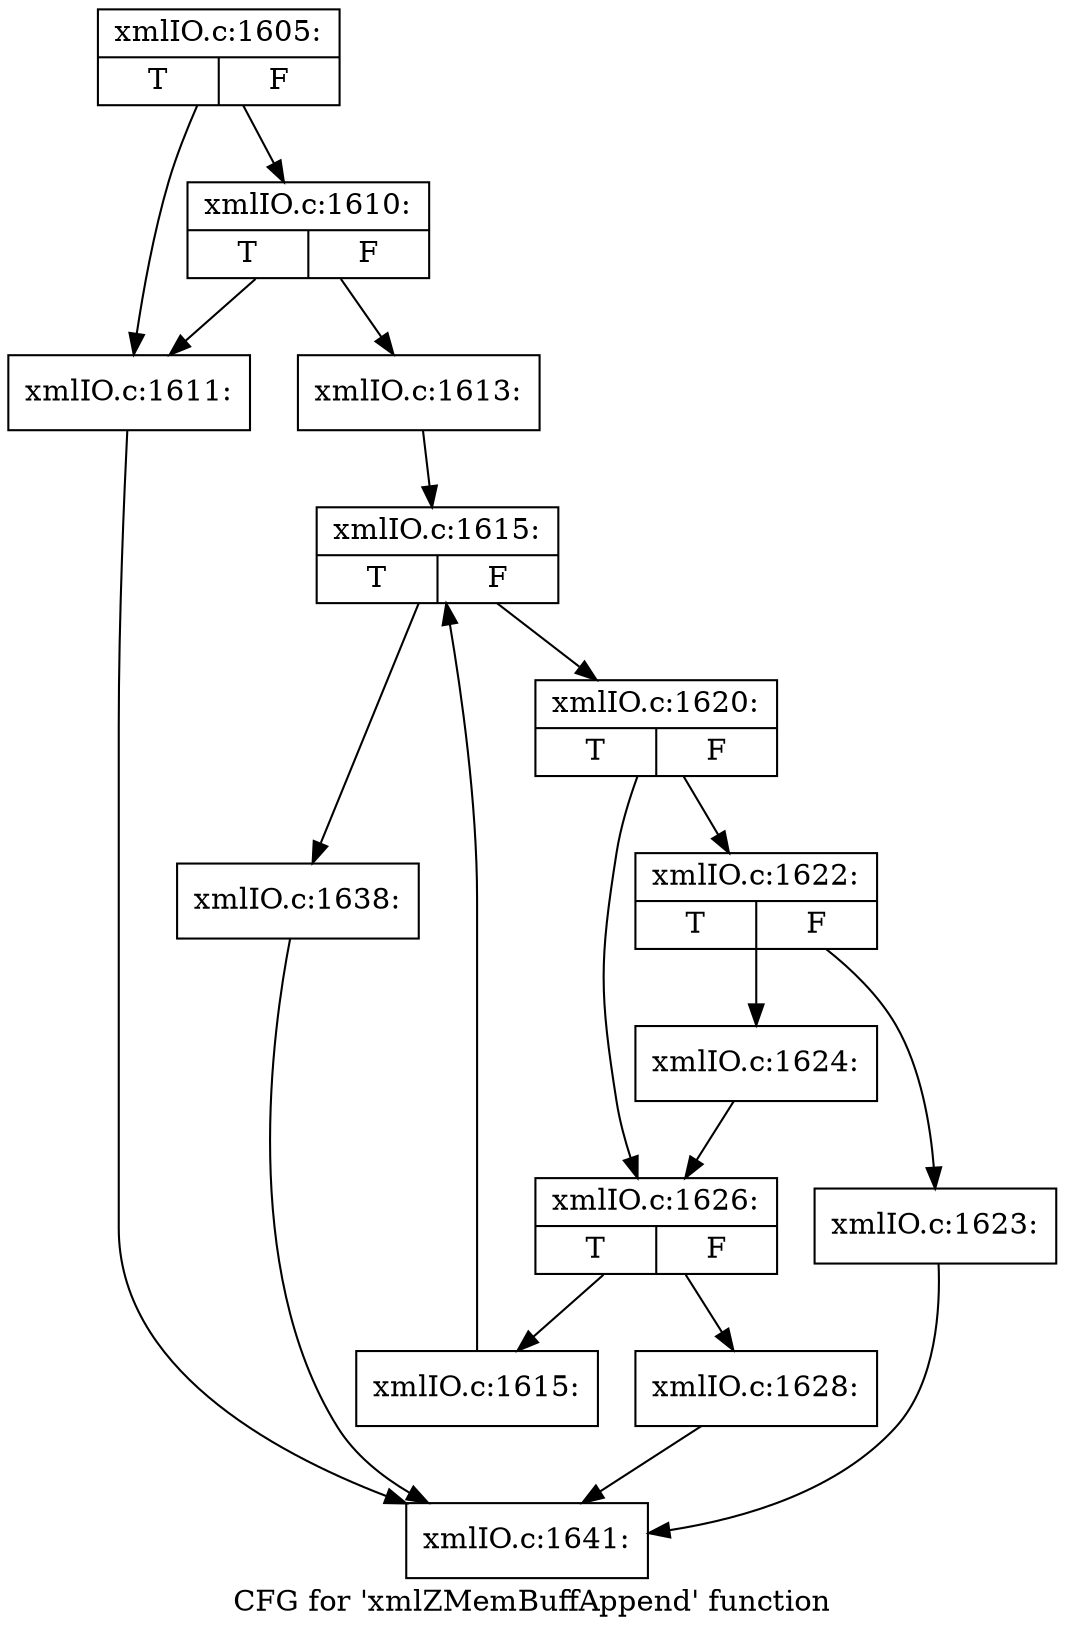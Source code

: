 digraph "CFG for 'xmlZMemBuffAppend' function" {
	label="CFG for 'xmlZMemBuffAppend' function";

	Node0x55ed348820c0 [shape=record,label="{xmlIO.c:1605:|{<s0>T|<s1>F}}"];
	Node0x55ed348820c0 -> Node0x55ed34887330;
	Node0x55ed348820c0 -> Node0x55ed348873d0;
	Node0x55ed348873d0 [shape=record,label="{xmlIO.c:1610:|{<s0>T|<s1>F}}"];
	Node0x55ed348873d0 -> Node0x55ed34887330;
	Node0x55ed348873d0 -> Node0x55ed34887380;
	Node0x55ed34887330 [shape=record,label="{xmlIO.c:1611:}"];
	Node0x55ed34887330 -> Node0x55ed34882110;
	Node0x55ed34887380 [shape=record,label="{xmlIO.c:1613:}"];
	Node0x55ed34887380 -> Node0x55ed34887ff0;
	Node0x55ed34887ff0 [shape=record,label="{xmlIO.c:1615:|{<s0>T|<s1>F}}"];
	Node0x55ed34887ff0 -> Node0x55ed34888570;
	Node0x55ed34887ff0 -> Node0x55ed348881d0;
	Node0x55ed34888570 [shape=record,label="{xmlIO.c:1620:|{<s0>T|<s1>F}}"];
	Node0x55ed34888570 -> Node0x55ed34888b30;
	Node0x55ed34888570 -> Node0x55ed34888b80;
	Node0x55ed34888b30 [shape=record,label="{xmlIO.c:1622:|{<s0>T|<s1>F}}"];
	Node0x55ed34888b30 -> Node0x55ed34889200;
	Node0x55ed34888b30 -> Node0x55ed34889250;
	Node0x55ed34889200 [shape=record,label="{xmlIO.c:1623:}"];
	Node0x55ed34889200 -> Node0x55ed34882110;
	Node0x55ed34889250 [shape=record,label="{xmlIO.c:1624:}"];
	Node0x55ed34889250 -> Node0x55ed34888b80;
	Node0x55ed34888b80 [shape=record,label="{xmlIO.c:1626:|{<s0>T|<s1>F}}"];
	Node0x55ed34888b80 -> Node0x55ed3473c390;
	Node0x55ed34888b80 -> Node0x55ed3473c3e0;
	Node0x55ed3473c390 [shape=record,label="{xmlIO.c:1628:}"];
	Node0x55ed3473c390 -> Node0x55ed34882110;
	Node0x55ed3473c3e0 [shape=record,label="{xmlIO.c:1615:}"];
	Node0x55ed3473c3e0 -> Node0x55ed34887ff0;
	Node0x55ed348881d0 [shape=record,label="{xmlIO.c:1638:}"];
	Node0x55ed348881d0 -> Node0x55ed34882110;
	Node0x55ed34882110 [shape=record,label="{xmlIO.c:1641:}"];
}
